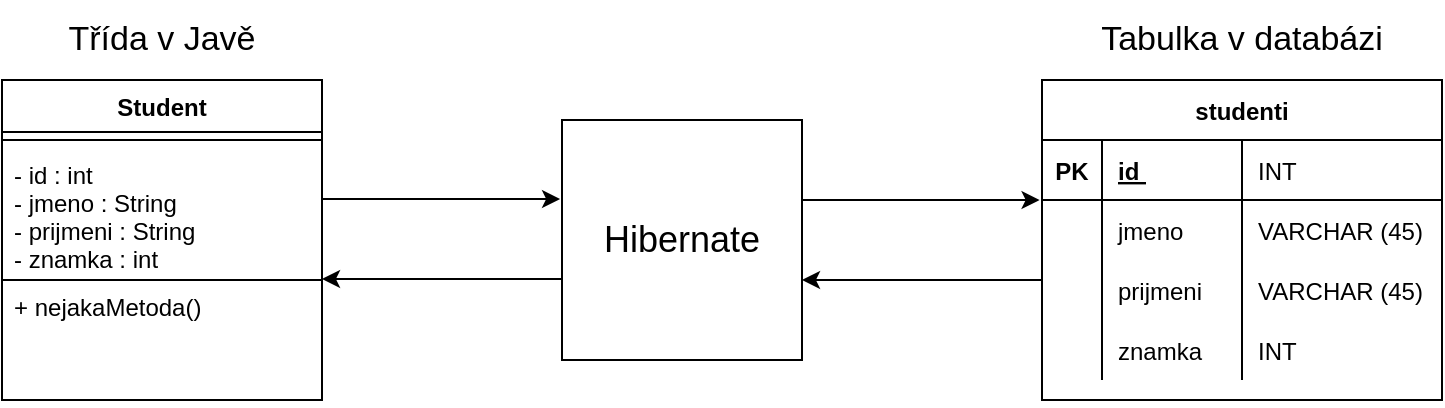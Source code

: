 <mxfile version="14.4.8" type="github">
  <diagram id="ryH_pkuswguODNND2W3o" name="Page-1">
    <mxGraphModel dx="2066" dy="1185" grid="1" gridSize="10" guides="1" tooltips="1" connect="1" arrows="1" fold="1" page="1" pageScale="1" pageWidth="827" pageHeight="1169" math="0" shadow="0">
      <root>
        <mxCell id="0" />
        <mxCell id="1" parent="0" />
        <mxCell id="Foy49rt_gazuQCa8Do2M-1" value="&lt;font style=&quot;font-size: 18px&quot;&gt;Hibernate&lt;/font&gt;" style="rounded=0;whiteSpace=wrap;html=1;" vertex="1" parent="1">
          <mxGeometry x="360" y="160" width="120" height="120" as="geometry" />
        </mxCell>
        <mxCell id="Foy49rt_gazuQCa8Do2M-2" value="studenti" style="shape=table;startSize=30;container=1;collapsible=1;childLayout=tableLayout;fixedRows=1;rowLines=0;fontStyle=1;align=center;resizeLast=1;" vertex="1" parent="1">
          <mxGeometry x="600" y="140" width="200" height="160" as="geometry" />
        </mxCell>
        <mxCell id="Foy49rt_gazuQCa8Do2M-3" value="" style="shape=partialRectangle;collapsible=0;dropTarget=0;pointerEvents=0;fillColor=none;top=0;left=0;bottom=1;right=0;points=[[0,0.5],[1,0.5]];portConstraint=eastwest;" vertex="1" parent="Foy49rt_gazuQCa8Do2M-2">
          <mxGeometry y="30" width="200" height="30" as="geometry" />
        </mxCell>
        <mxCell id="Foy49rt_gazuQCa8Do2M-4" value="PK" style="shape=partialRectangle;connectable=0;fillColor=none;top=0;left=0;bottom=0;right=0;fontStyle=1;overflow=hidden;" vertex="1" parent="Foy49rt_gazuQCa8Do2M-3">
          <mxGeometry width="30" height="30" as="geometry" />
        </mxCell>
        <mxCell id="Foy49rt_gazuQCa8Do2M-5" value="id " style="shape=partialRectangle;connectable=0;fillColor=none;top=0;left=0;bottom=0;right=0;align=left;spacingLeft=6;fontStyle=5;overflow=hidden;" vertex="1" parent="Foy49rt_gazuQCa8Do2M-3">
          <mxGeometry x="30" width="70" height="30" as="geometry" />
        </mxCell>
        <mxCell id="Foy49rt_gazuQCa8Do2M-26" value="INT" style="shape=partialRectangle;connectable=0;fillColor=none;top=0;left=0;bottom=0;right=0;align=left;spacingLeft=6;fontStyle=0;overflow=hidden;" vertex="1" parent="Foy49rt_gazuQCa8Do2M-3">
          <mxGeometry x="100" width="100" height="30" as="geometry" />
        </mxCell>
        <mxCell id="Foy49rt_gazuQCa8Do2M-6" value="" style="shape=partialRectangle;collapsible=0;dropTarget=0;pointerEvents=0;fillColor=none;top=0;left=0;bottom=0;right=0;points=[[0,0.5],[1,0.5]];portConstraint=eastwest;" vertex="1" parent="Foy49rt_gazuQCa8Do2M-2">
          <mxGeometry y="60" width="200" height="30" as="geometry" />
        </mxCell>
        <mxCell id="Foy49rt_gazuQCa8Do2M-7" value="" style="shape=partialRectangle;connectable=0;fillColor=none;top=0;left=0;bottom=0;right=0;editable=1;overflow=hidden;" vertex="1" parent="Foy49rt_gazuQCa8Do2M-6">
          <mxGeometry width="30" height="30" as="geometry" />
        </mxCell>
        <mxCell id="Foy49rt_gazuQCa8Do2M-8" value="jmeno" style="shape=partialRectangle;connectable=0;fillColor=none;top=0;left=0;bottom=0;right=0;align=left;spacingLeft=6;overflow=hidden;" vertex="1" parent="Foy49rt_gazuQCa8Do2M-6">
          <mxGeometry x="30" width="70" height="30" as="geometry" />
        </mxCell>
        <mxCell id="Foy49rt_gazuQCa8Do2M-27" value="VARCHAR (45)" style="shape=partialRectangle;connectable=0;fillColor=none;top=0;left=0;bottom=0;right=0;align=left;spacingLeft=6;overflow=hidden;" vertex="1" parent="Foy49rt_gazuQCa8Do2M-6">
          <mxGeometry x="100" width="100" height="30" as="geometry" />
        </mxCell>
        <mxCell id="Foy49rt_gazuQCa8Do2M-9" value="" style="shape=partialRectangle;collapsible=0;dropTarget=0;pointerEvents=0;fillColor=none;top=0;left=0;bottom=0;right=0;points=[[0,0.5],[1,0.5]];portConstraint=eastwest;" vertex="1" parent="Foy49rt_gazuQCa8Do2M-2">
          <mxGeometry y="90" width="200" height="30" as="geometry" />
        </mxCell>
        <mxCell id="Foy49rt_gazuQCa8Do2M-10" value="" style="shape=partialRectangle;connectable=0;fillColor=none;top=0;left=0;bottom=0;right=0;editable=1;overflow=hidden;" vertex="1" parent="Foy49rt_gazuQCa8Do2M-9">
          <mxGeometry width="30" height="30" as="geometry" />
        </mxCell>
        <mxCell id="Foy49rt_gazuQCa8Do2M-11" value="prijmeni" style="shape=partialRectangle;connectable=0;fillColor=none;top=0;left=0;bottom=0;right=0;align=left;spacingLeft=6;overflow=hidden;" vertex="1" parent="Foy49rt_gazuQCa8Do2M-9">
          <mxGeometry x="30" width="70" height="30" as="geometry" />
        </mxCell>
        <mxCell id="Foy49rt_gazuQCa8Do2M-28" value="VARCHAR (45)" style="shape=partialRectangle;connectable=0;fillColor=none;top=0;left=0;bottom=0;right=0;align=left;spacingLeft=6;overflow=hidden;" vertex="1" parent="Foy49rt_gazuQCa8Do2M-9">
          <mxGeometry x="100" width="100" height="30" as="geometry" />
        </mxCell>
        <mxCell id="Foy49rt_gazuQCa8Do2M-12" value="" style="shape=partialRectangle;collapsible=0;dropTarget=0;pointerEvents=0;fillColor=none;top=0;left=0;bottom=0;right=0;points=[[0,0.5],[1,0.5]];portConstraint=eastwest;" vertex="1" parent="Foy49rt_gazuQCa8Do2M-2">
          <mxGeometry y="120" width="200" height="30" as="geometry" />
        </mxCell>
        <mxCell id="Foy49rt_gazuQCa8Do2M-13" value="" style="shape=partialRectangle;connectable=0;fillColor=none;top=0;left=0;bottom=0;right=0;editable=1;overflow=hidden;" vertex="1" parent="Foy49rt_gazuQCa8Do2M-12">
          <mxGeometry width="30" height="30" as="geometry" />
        </mxCell>
        <mxCell id="Foy49rt_gazuQCa8Do2M-14" value="znamka" style="shape=partialRectangle;connectable=0;fillColor=none;top=0;left=0;bottom=0;right=0;align=left;spacingLeft=6;overflow=hidden;" vertex="1" parent="Foy49rt_gazuQCa8Do2M-12">
          <mxGeometry x="30" width="70" height="30" as="geometry" />
        </mxCell>
        <mxCell id="Foy49rt_gazuQCa8Do2M-29" value="INT" style="shape=partialRectangle;connectable=0;fillColor=none;top=0;left=0;bottom=0;right=0;align=left;spacingLeft=6;overflow=hidden;" vertex="1" parent="Foy49rt_gazuQCa8Do2M-12">
          <mxGeometry x="100" width="100" height="30" as="geometry" />
        </mxCell>
        <mxCell id="Foy49rt_gazuQCa8Do2M-15" value="" style="endArrow=classic;html=1;entryX=-0.006;entryY=0;entryDx=0;entryDy=0;entryPerimeter=0;" edge="1" parent="1" target="Foy49rt_gazuQCa8Do2M-6">
          <mxGeometry width="50" height="50" relative="1" as="geometry">
            <mxPoint x="480" y="200" as="sourcePoint" />
            <mxPoint x="530" y="150" as="targetPoint" />
          </mxGeometry>
        </mxCell>
        <mxCell id="Foy49rt_gazuQCa8Do2M-17" value="" style="endArrow=classic;html=1;" edge="1" parent="1">
          <mxGeometry width="50" height="50" relative="1" as="geometry">
            <mxPoint x="600" y="240" as="sourcePoint" />
            <mxPoint x="480" y="240" as="targetPoint" />
          </mxGeometry>
        </mxCell>
        <mxCell id="Foy49rt_gazuQCa8Do2M-18" value="" style="endArrow=classic;html=1;entryX=-0.006;entryY=0;entryDx=0;entryDy=0;entryPerimeter=0;" edge="1" parent="1">
          <mxGeometry width="50" height="50" relative="1" as="geometry">
            <mxPoint x="240" y="199.5" as="sourcePoint" />
            <mxPoint x="359.04" y="199.5" as="targetPoint" />
          </mxGeometry>
        </mxCell>
        <mxCell id="Foy49rt_gazuQCa8Do2M-19" value="" style="endArrow=classic;html=1;" edge="1" parent="1">
          <mxGeometry width="50" height="50" relative="1" as="geometry">
            <mxPoint x="360" y="239.5" as="sourcePoint" />
            <mxPoint x="240" y="239.5" as="targetPoint" />
          </mxGeometry>
        </mxCell>
        <mxCell id="Foy49rt_gazuQCa8Do2M-20" value="Student" style="swimlane;fontStyle=1;align=center;verticalAlign=top;childLayout=stackLayout;horizontal=1;startSize=26;horizontalStack=0;resizeParent=1;resizeParentMax=0;resizeLast=0;collapsible=1;marginBottom=0;" vertex="1" parent="1">
          <mxGeometry x="80" y="140" width="160" height="160" as="geometry" />
        </mxCell>
        <mxCell id="Foy49rt_gazuQCa8Do2M-22" value="" style="line;strokeWidth=1;fillColor=none;align=left;verticalAlign=middle;spacingTop=-1;spacingLeft=3;spacingRight=3;rotatable=0;labelPosition=right;points=[];portConstraint=eastwest;" vertex="1" parent="Foy49rt_gazuQCa8Do2M-20">
          <mxGeometry y="26" width="160" height="8" as="geometry" />
        </mxCell>
        <mxCell id="Foy49rt_gazuQCa8Do2M-21" value="- id : int&#xa;- jmeno : String&#xa;- prijmeni : String&#xa;- znamka : int" style="text;strokeColor=none;fillColor=none;align=left;verticalAlign=top;spacingLeft=4;spacingRight=4;overflow=hidden;rotatable=0;points=[[0,0.5],[1,0.5]];portConstraint=eastwest;" vertex="1" parent="Foy49rt_gazuQCa8Do2M-20">
          <mxGeometry y="34" width="160" height="66" as="geometry" />
        </mxCell>
        <mxCell id="Foy49rt_gazuQCa8Do2M-23" value="+ nejakaMetoda()" style="text;fillColor=none;align=left;verticalAlign=top;spacingLeft=4;spacingRight=4;overflow=hidden;rotatable=0;points=[[0,0.5],[1,0.5]];portConstraint=eastwest;strokeColor=#000000;" vertex="1" parent="Foy49rt_gazuQCa8Do2M-20">
          <mxGeometry y="100" width="160" height="60" as="geometry" />
        </mxCell>
        <mxCell id="Foy49rt_gazuQCa8Do2M-24" value="&lt;font style=&quot;font-size: 17px&quot;&gt;Třída v Javě&lt;/font&gt;" style="text;html=1;strokeColor=none;fillColor=none;align=center;verticalAlign=middle;whiteSpace=wrap;rounded=0;" vertex="1" parent="1">
          <mxGeometry x="80" y="100" width="160" height="40" as="geometry" />
        </mxCell>
        <mxCell id="Foy49rt_gazuQCa8Do2M-25" value="&lt;font style=&quot;font-size: 17px&quot;&gt;Tabulka v databázi&lt;/font&gt;" style="text;html=1;strokeColor=none;fillColor=none;align=center;verticalAlign=middle;whiteSpace=wrap;rounded=0;" vertex="1" parent="1">
          <mxGeometry x="600" y="100" width="200" height="40" as="geometry" />
        </mxCell>
      </root>
    </mxGraphModel>
  </diagram>
</mxfile>
